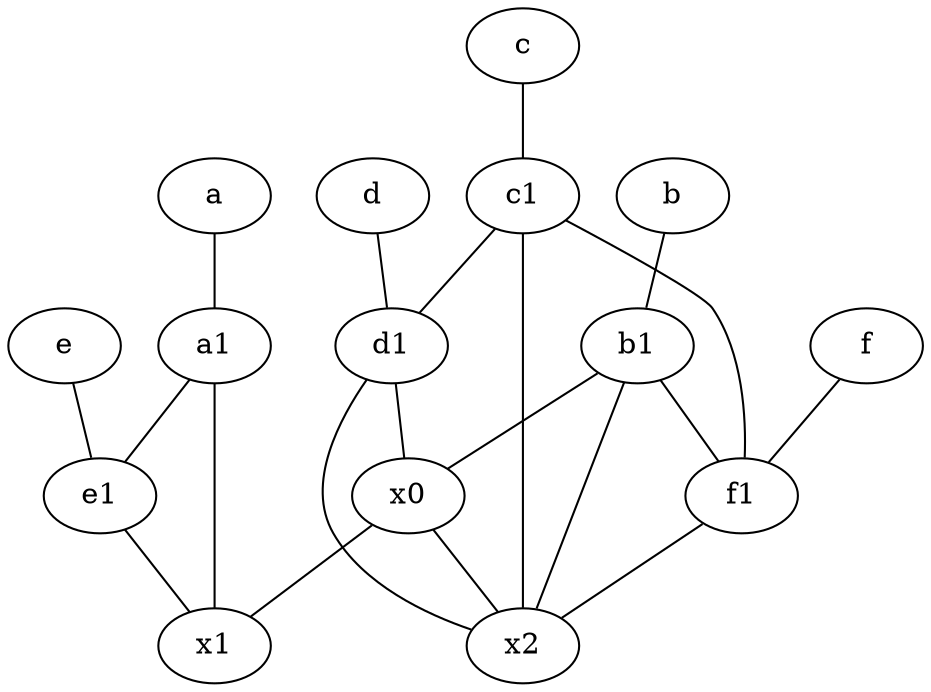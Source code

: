 graph {
	node [labelfontsize=50]
	x0 [labelfontsize=50]
	c1 [labelfontsize=50 pos="4.5,3!"]
	b1 [labelfontsize=50 pos="9,4!"]
	a1 [labelfontsize=50 pos="8,3!"]
	c [labelfontsize=50 pos="4.5,2!"]
	d [labelfontsize=50 pos="2,5!"]
	f1 [labelfontsize=50 pos="3,8!"]
	d1 [labelfontsize=50 pos="3,5!"]
	x1 [labelfontsize=50]
	e1 [labelfontsize=50 pos="7,7!"]
	b [labelfontsize=50 pos="10,4!"]
	e [labelfontsize=50 pos="7,9!"]
	f [labelfontsize=50 pos="3,9!"]
	a [labelfontsize=50 pos="8,2!"]
	x2 [labelfontsize=50]
	f1 -- x2
	d1 -- x2
	d -- d1
	x0 -- x2
	a1 -- x1
	x0 -- x1
	a -- a1
	d1 -- x0
	c -- c1
	a1 -- e1
	c1 -- d1
	e -- e1
	b1 -- x0
	c1 -- x2
	c1 -- f1
	b -- b1
	b1 -- x2
	b1 -- f1
	f -- f1
	e1 -- x1
}
